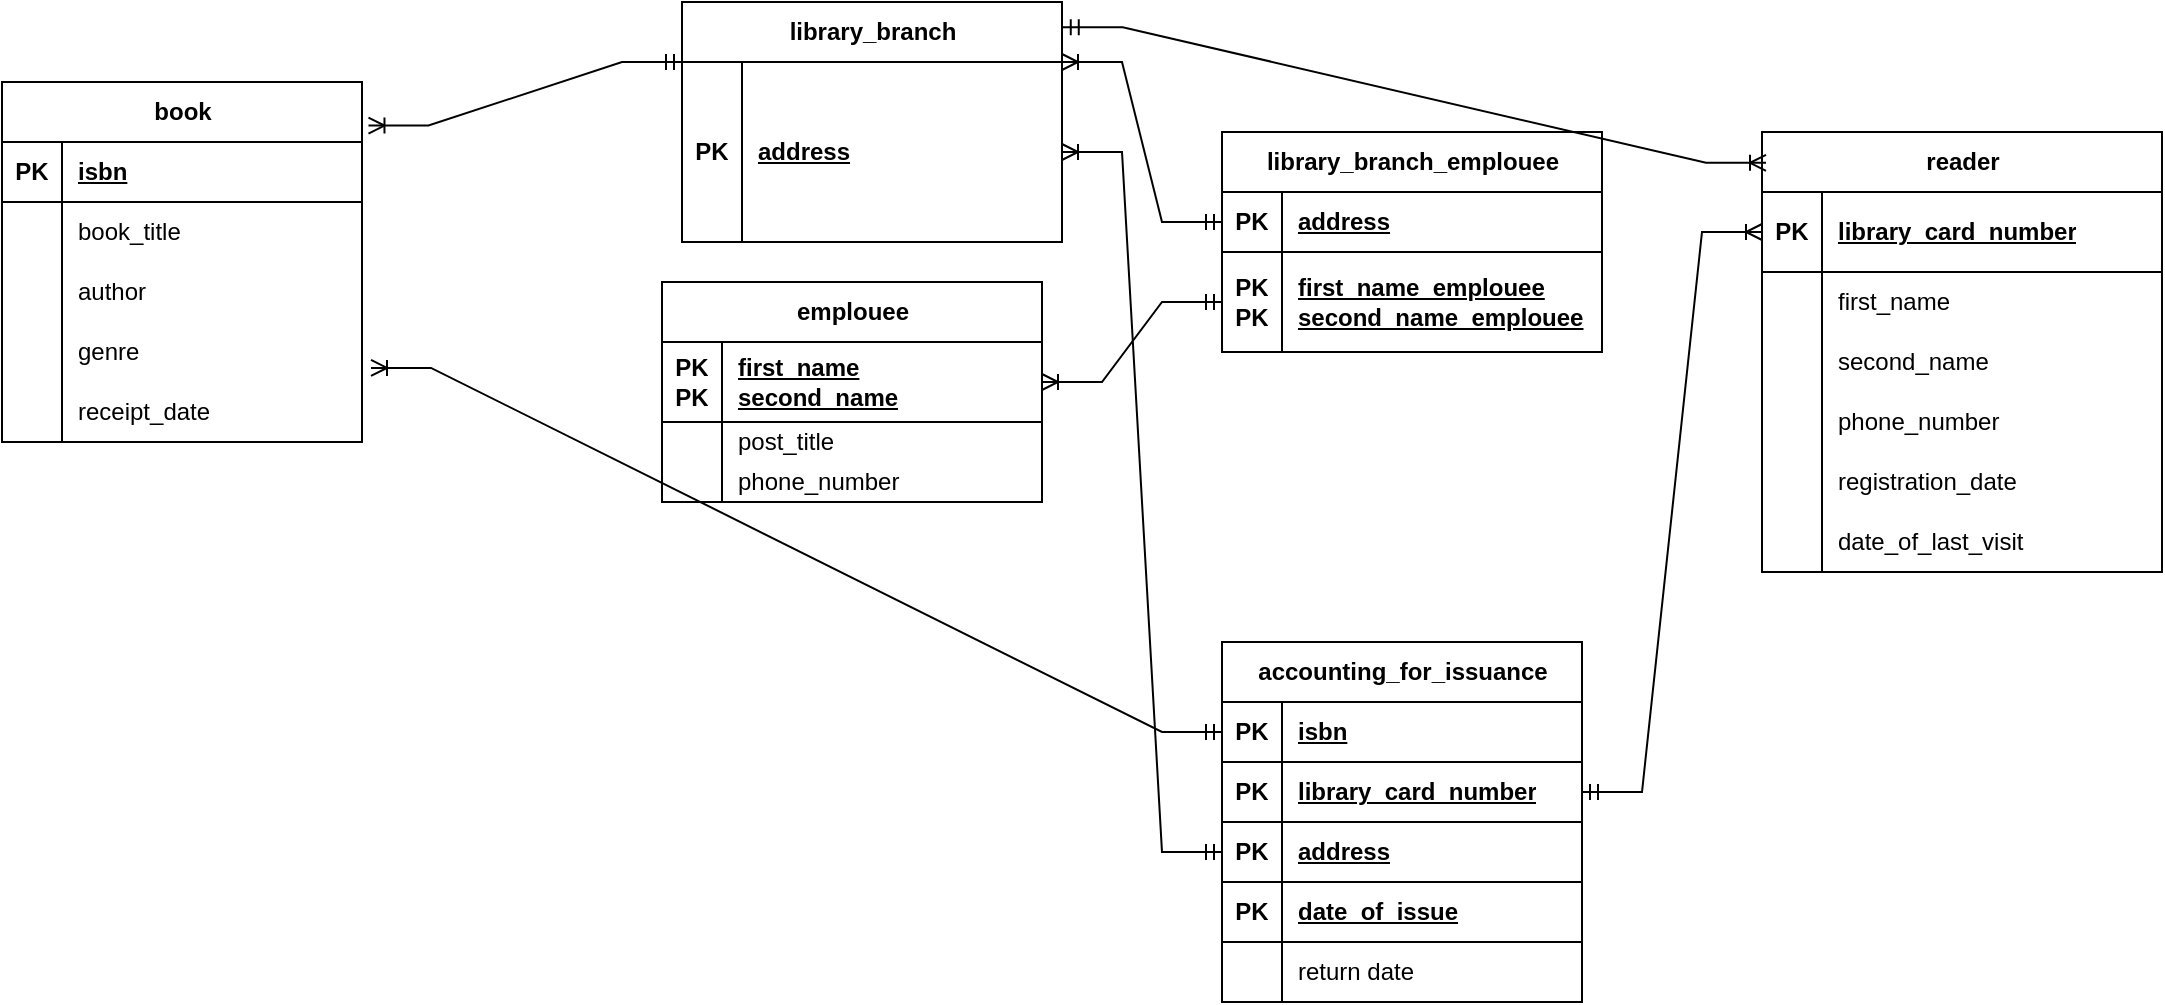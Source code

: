 <mxfile version="23.1.5" type="github">
  <diagram name="Страница — 1" id="CIqzFSegm4EQMe1KFuxQ">
    <mxGraphModel dx="1760" dy="1531" grid="1" gridSize="10" guides="1" tooltips="1" connect="1" arrows="1" fold="1" page="1" pageScale="1" pageWidth="827" pageHeight="1169" math="0" shadow="0">
      <root>
        <mxCell id="0" />
        <mxCell id="1" parent="0" />
        <mxCell id="LzvgCg_3a3wJAiZHb8O4-2" value="emplouee" style="shape=table;startSize=30;container=1;collapsible=1;childLayout=tableLayout;fixedRows=1;rowLines=0;fontStyle=1;align=center;resizeLast=1;html=1;" vertex="1" parent="1">
          <mxGeometry x="-10" y="30" width="190" height="110" as="geometry" />
        </mxCell>
        <mxCell id="LzvgCg_3a3wJAiZHb8O4-3" value="" style="shape=tableRow;horizontal=0;startSize=0;swimlaneHead=0;swimlaneBody=0;fillColor=none;collapsible=0;dropTarget=0;points=[[0,0.5],[1,0.5]];portConstraint=eastwest;top=0;left=0;right=0;bottom=1;" vertex="1" parent="LzvgCg_3a3wJAiZHb8O4-2">
          <mxGeometry y="30" width="190" height="40" as="geometry" />
        </mxCell>
        <mxCell id="LzvgCg_3a3wJAiZHb8O4-4" value="PK&lt;br&gt;PK" style="shape=partialRectangle;connectable=0;fillColor=none;top=0;left=0;bottom=0;right=0;fontStyle=1;overflow=hidden;whiteSpace=wrap;html=1;" vertex="1" parent="LzvgCg_3a3wJAiZHb8O4-3">
          <mxGeometry width="30" height="40" as="geometry">
            <mxRectangle width="30" height="40" as="alternateBounds" />
          </mxGeometry>
        </mxCell>
        <mxCell id="LzvgCg_3a3wJAiZHb8O4-5" value="first_name&lt;br&gt;second_name" style="shape=partialRectangle;connectable=0;fillColor=none;top=0;left=0;bottom=0;right=0;align=left;spacingLeft=6;fontStyle=5;overflow=hidden;whiteSpace=wrap;html=1;" vertex="1" parent="LzvgCg_3a3wJAiZHb8O4-3">
          <mxGeometry x="30" width="160" height="40" as="geometry">
            <mxRectangle width="160" height="40" as="alternateBounds" />
          </mxGeometry>
        </mxCell>
        <mxCell id="LzvgCg_3a3wJAiZHb8O4-6" value="" style="shape=tableRow;horizontal=0;startSize=0;swimlaneHead=0;swimlaneBody=0;fillColor=none;collapsible=0;dropTarget=0;points=[[0,0.5],[1,0.5]];portConstraint=eastwest;top=0;left=0;right=0;bottom=0;" vertex="1" parent="LzvgCg_3a3wJAiZHb8O4-2">
          <mxGeometry y="70" width="190" height="20" as="geometry" />
        </mxCell>
        <mxCell id="LzvgCg_3a3wJAiZHb8O4-7" value="" style="shape=partialRectangle;connectable=0;fillColor=none;top=0;left=0;bottom=0;right=0;editable=1;overflow=hidden;whiteSpace=wrap;html=1;" vertex="1" parent="LzvgCg_3a3wJAiZHb8O4-6">
          <mxGeometry width="30" height="20" as="geometry">
            <mxRectangle width="30" height="20" as="alternateBounds" />
          </mxGeometry>
        </mxCell>
        <mxCell id="LzvgCg_3a3wJAiZHb8O4-8" value="post_title" style="shape=partialRectangle;connectable=0;fillColor=none;top=0;left=0;bottom=0;right=0;align=left;spacingLeft=6;overflow=hidden;whiteSpace=wrap;html=1;" vertex="1" parent="LzvgCg_3a3wJAiZHb8O4-6">
          <mxGeometry x="30" width="160" height="20" as="geometry">
            <mxRectangle width="160" height="20" as="alternateBounds" />
          </mxGeometry>
        </mxCell>
        <mxCell id="LzvgCg_3a3wJAiZHb8O4-9" value="" style="shape=tableRow;horizontal=0;startSize=0;swimlaneHead=0;swimlaneBody=0;fillColor=none;collapsible=0;dropTarget=0;points=[[0,0.5],[1,0.5]];portConstraint=eastwest;top=0;left=0;right=0;bottom=0;" vertex="1" parent="LzvgCg_3a3wJAiZHb8O4-2">
          <mxGeometry y="90" width="190" height="20" as="geometry" />
        </mxCell>
        <mxCell id="LzvgCg_3a3wJAiZHb8O4-10" value="" style="shape=partialRectangle;connectable=0;fillColor=none;top=0;left=0;bottom=0;right=0;editable=1;overflow=hidden;whiteSpace=wrap;html=1;" vertex="1" parent="LzvgCg_3a3wJAiZHb8O4-9">
          <mxGeometry width="30" height="20" as="geometry">
            <mxRectangle width="30" height="20" as="alternateBounds" />
          </mxGeometry>
        </mxCell>
        <mxCell id="LzvgCg_3a3wJAiZHb8O4-11" value="phone_number" style="shape=partialRectangle;connectable=0;fillColor=none;top=0;left=0;bottom=0;right=0;align=left;spacingLeft=6;overflow=hidden;whiteSpace=wrap;html=1;" vertex="1" parent="LzvgCg_3a3wJAiZHb8O4-9">
          <mxGeometry x="30" width="160" height="20" as="geometry">
            <mxRectangle width="160" height="20" as="alternateBounds" />
          </mxGeometry>
        </mxCell>
        <mxCell id="LzvgCg_3a3wJAiZHb8O4-15" value="library_branch" style="shape=table;startSize=30;container=1;collapsible=1;childLayout=tableLayout;fixedRows=1;rowLines=0;fontStyle=1;align=center;resizeLast=1;html=1;" vertex="1" parent="1">
          <mxGeometry y="-110" width="190" height="120" as="geometry" />
        </mxCell>
        <mxCell id="LzvgCg_3a3wJAiZHb8O4-16" value="" style="shape=tableRow;horizontal=0;startSize=0;swimlaneHead=0;swimlaneBody=0;fillColor=none;collapsible=0;dropTarget=0;points=[[0,0.5],[1,0.5]];portConstraint=eastwest;top=0;left=0;right=0;bottom=1;" vertex="1" parent="LzvgCg_3a3wJAiZHb8O4-15">
          <mxGeometry y="30" width="190" height="90" as="geometry" />
        </mxCell>
        <mxCell id="LzvgCg_3a3wJAiZHb8O4-17" value="PK" style="shape=partialRectangle;connectable=0;fillColor=none;top=0;left=0;bottom=0;right=0;fontStyle=1;overflow=hidden;whiteSpace=wrap;html=1;" vertex="1" parent="LzvgCg_3a3wJAiZHb8O4-16">
          <mxGeometry width="30" height="90" as="geometry">
            <mxRectangle width="30" height="90" as="alternateBounds" />
          </mxGeometry>
        </mxCell>
        <mxCell id="LzvgCg_3a3wJAiZHb8O4-18" value="address" style="shape=partialRectangle;connectable=0;fillColor=none;top=0;left=0;bottom=0;right=0;align=left;spacingLeft=6;fontStyle=5;overflow=hidden;whiteSpace=wrap;html=1;" vertex="1" parent="LzvgCg_3a3wJAiZHb8O4-16">
          <mxGeometry x="30" width="160" height="90" as="geometry">
            <mxRectangle width="160" height="90" as="alternateBounds" />
          </mxGeometry>
        </mxCell>
        <mxCell id="LzvgCg_3a3wJAiZHb8O4-44" value="library_branch_emplouee" style="shape=table;startSize=30;container=1;collapsible=1;childLayout=tableLayout;fixedRows=1;rowLines=0;fontStyle=1;align=center;resizeLast=1;html=1;" vertex="1" parent="1">
          <mxGeometry x="270" y="-45" width="190" height="110" as="geometry" />
        </mxCell>
        <mxCell id="LzvgCg_3a3wJAiZHb8O4-45" value="" style="shape=tableRow;horizontal=0;startSize=0;swimlaneHead=0;swimlaneBody=0;fillColor=none;collapsible=0;dropTarget=0;points=[[0,0.5],[1,0.5]];portConstraint=eastwest;top=0;left=0;right=0;bottom=1;" vertex="1" parent="LzvgCg_3a3wJAiZHb8O4-44">
          <mxGeometry y="30" width="190" height="30" as="geometry" />
        </mxCell>
        <mxCell id="LzvgCg_3a3wJAiZHb8O4-46" value="PK" style="shape=partialRectangle;connectable=0;fillColor=none;top=0;left=0;bottom=0;right=0;fontStyle=1;overflow=hidden;whiteSpace=wrap;html=1;" vertex="1" parent="LzvgCg_3a3wJAiZHb8O4-45">
          <mxGeometry width="30" height="30" as="geometry">
            <mxRectangle width="30" height="30" as="alternateBounds" />
          </mxGeometry>
        </mxCell>
        <mxCell id="LzvgCg_3a3wJAiZHb8O4-47" value="address" style="shape=partialRectangle;connectable=0;fillColor=none;top=0;left=0;bottom=0;right=0;align=left;spacingLeft=6;fontStyle=5;overflow=hidden;whiteSpace=wrap;html=1;" vertex="1" parent="LzvgCg_3a3wJAiZHb8O4-45">
          <mxGeometry x="30" width="160" height="30" as="geometry">
            <mxRectangle width="160" height="30" as="alternateBounds" />
          </mxGeometry>
        </mxCell>
        <mxCell id="LzvgCg_3a3wJAiZHb8O4-48" value="" style="shape=tableRow;horizontal=0;startSize=0;swimlaneHead=0;swimlaneBody=0;fillColor=none;collapsible=0;dropTarget=0;points=[[0,0.5],[1,0.5]];portConstraint=eastwest;top=0;left=0;right=0;bottom=1;" vertex="1" parent="LzvgCg_3a3wJAiZHb8O4-44">
          <mxGeometry y="60" width="190" height="50" as="geometry" />
        </mxCell>
        <mxCell id="LzvgCg_3a3wJAiZHb8O4-49" value="PK&lt;br&gt;PK" style="shape=partialRectangle;connectable=0;fillColor=none;top=0;left=0;bottom=0;right=0;fontStyle=1;overflow=hidden;whiteSpace=wrap;html=1;" vertex="1" parent="LzvgCg_3a3wJAiZHb8O4-48">
          <mxGeometry width="30" height="50" as="geometry">
            <mxRectangle width="30" height="50" as="alternateBounds" />
          </mxGeometry>
        </mxCell>
        <mxCell id="LzvgCg_3a3wJAiZHb8O4-50" value="first_name_emplouee&lt;br style=&quot;border-color: var(--border-color);&quot;&gt;second_name_emplouee" style="shape=partialRectangle;connectable=0;fillColor=none;top=0;left=0;bottom=0;right=0;align=left;spacingLeft=6;fontStyle=5;overflow=hidden;whiteSpace=wrap;html=1;" vertex="1" parent="LzvgCg_3a3wJAiZHb8O4-48">
          <mxGeometry x="30" width="160" height="50" as="geometry">
            <mxRectangle width="160" height="50" as="alternateBounds" />
          </mxGeometry>
        </mxCell>
        <mxCell id="LzvgCg_3a3wJAiZHb8O4-51" value="book" style="shape=table;startSize=30;container=1;collapsible=1;childLayout=tableLayout;fixedRows=1;rowLines=0;fontStyle=1;align=center;resizeLast=1;html=1;" vertex="1" parent="1">
          <mxGeometry x="-340" y="-70" width="180" height="180" as="geometry" />
        </mxCell>
        <mxCell id="LzvgCg_3a3wJAiZHb8O4-52" value="" style="shape=tableRow;horizontal=0;startSize=0;swimlaneHead=0;swimlaneBody=0;fillColor=none;collapsible=0;dropTarget=0;points=[[0,0.5],[1,0.5]];portConstraint=eastwest;top=0;left=0;right=0;bottom=1;" vertex="1" parent="LzvgCg_3a3wJAiZHb8O4-51">
          <mxGeometry y="30" width="180" height="30" as="geometry" />
        </mxCell>
        <mxCell id="LzvgCg_3a3wJAiZHb8O4-53" value="PK" style="shape=partialRectangle;connectable=0;fillColor=none;top=0;left=0;bottom=0;right=0;fontStyle=1;overflow=hidden;whiteSpace=wrap;html=1;" vertex="1" parent="LzvgCg_3a3wJAiZHb8O4-52">
          <mxGeometry width="30" height="30" as="geometry">
            <mxRectangle width="30" height="30" as="alternateBounds" />
          </mxGeometry>
        </mxCell>
        <mxCell id="LzvgCg_3a3wJAiZHb8O4-54" value="isbn" style="shape=partialRectangle;connectable=0;fillColor=none;top=0;left=0;bottom=0;right=0;align=left;spacingLeft=6;fontStyle=5;overflow=hidden;whiteSpace=wrap;html=1;" vertex="1" parent="LzvgCg_3a3wJAiZHb8O4-52">
          <mxGeometry x="30" width="150" height="30" as="geometry">
            <mxRectangle width="150" height="30" as="alternateBounds" />
          </mxGeometry>
        </mxCell>
        <mxCell id="LzvgCg_3a3wJAiZHb8O4-55" value="" style="shape=tableRow;horizontal=0;startSize=0;swimlaneHead=0;swimlaneBody=0;fillColor=none;collapsible=0;dropTarget=0;points=[[0,0.5],[1,0.5]];portConstraint=eastwest;top=0;left=0;right=0;bottom=0;" vertex="1" parent="LzvgCg_3a3wJAiZHb8O4-51">
          <mxGeometry y="60" width="180" height="30" as="geometry" />
        </mxCell>
        <mxCell id="LzvgCg_3a3wJAiZHb8O4-56" value="" style="shape=partialRectangle;connectable=0;fillColor=none;top=0;left=0;bottom=0;right=0;editable=1;overflow=hidden;whiteSpace=wrap;html=1;" vertex="1" parent="LzvgCg_3a3wJAiZHb8O4-55">
          <mxGeometry width="30" height="30" as="geometry">
            <mxRectangle width="30" height="30" as="alternateBounds" />
          </mxGeometry>
        </mxCell>
        <mxCell id="LzvgCg_3a3wJAiZHb8O4-57" value="book_title" style="shape=partialRectangle;connectable=0;fillColor=none;top=0;left=0;bottom=0;right=0;align=left;spacingLeft=6;overflow=hidden;whiteSpace=wrap;html=1;" vertex="1" parent="LzvgCg_3a3wJAiZHb8O4-55">
          <mxGeometry x="30" width="150" height="30" as="geometry">
            <mxRectangle width="150" height="30" as="alternateBounds" />
          </mxGeometry>
        </mxCell>
        <mxCell id="LzvgCg_3a3wJAiZHb8O4-58" value="" style="shape=tableRow;horizontal=0;startSize=0;swimlaneHead=0;swimlaneBody=0;fillColor=none;collapsible=0;dropTarget=0;points=[[0,0.5],[1,0.5]];portConstraint=eastwest;top=0;left=0;right=0;bottom=0;" vertex="1" parent="LzvgCg_3a3wJAiZHb8O4-51">
          <mxGeometry y="90" width="180" height="30" as="geometry" />
        </mxCell>
        <mxCell id="LzvgCg_3a3wJAiZHb8O4-59" value="" style="shape=partialRectangle;connectable=0;fillColor=none;top=0;left=0;bottom=0;right=0;editable=1;overflow=hidden;whiteSpace=wrap;html=1;" vertex="1" parent="LzvgCg_3a3wJAiZHb8O4-58">
          <mxGeometry width="30" height="30" as="geometry">
            <mxRectangle width="30" height="30" as="alternateBounds" />
          </mxGeometry>
        </mxCell>
        <mxCell id="LzvgCg_3a3wJAiZHb8O4-60" value="author" style="shape=partialRectangle;connectable=0;fillColor=none;top=0;left=0;bottom=0;right=0;align=left;spacingLeft=6;overflow=hidden;whiteSpace=wrap;html=1;" vertex="1" parent="LzvgCg_3a3wJAiZHb8O4-58">
          <mxGeometry x="30" width="150" height="30" as="geometry">
            <mxRectangle width="150" height="30" as="alternateBounds" />
          </mxGeometry>
        </mxCell>
        <mxCell id="LzvgCg_3a3wJAiZHb8O4-61" value="" style="shape=tableRow;horizontal=0;startSize=0;swimlaneHead=0;swimlaneBody=0;fillColor=none;collapsible=0;dropTarget=0;points=[[0,0.5],[1,0.5]];portConstraint=eastwest;top=0;left=0;right=0;bottom=0;" vertex="1" parent="LzvgCg_3a3wJAiZHb8O4-51">
          <mxGeometry y="120" width="180" height="30" as="geometry" />
        </mxCell>
        <mxCell id="LzvgCg_3a3wJAiZHb8O4-62" value="" style="shape=partialRectangle;connectable=0;fillColor=none;top=0;left=0;bottom=0;right=0;editable=1;overflow=hidden;whiteSpace=wrap;html=1;" vertex="1" parent="LzvgCg_3a3wJAiZHb8O4-61">
          <mxGeometry width="30" height="30" as="geometry">
            <mxRectangle width="30" height="30" as="alternateBounds" />
          </mxGeometry>
        </mxCell>
        <mxCell id="LzvgCg_3a3wJAiZHb8O4-63" value="genre" style="shape=partialRectangle;connectable=0;fillColor=none;top=0;left=0;bottom=0;right=0;align=left;spacingLeft=6;overflow=hidden;whiteSpace=wrap;html=1;" vertex="1" parent="LzvgCg_3a3wJAiZHb8O4-61">
          <mxGeometry x="30" width="150" height="30" as="geometry">
            <mxRectangle width="150" height="30" as="alternateBounds" />
          </mxGeometry>
        </mxCell>
        <mxCell id="LzvgCg_3a3wJAiZHb8O4-64" value="" style="shape=tableRow;horizontal=0;startSize=0;swimlaneHead=0;swimlaneBody=0;fillColor=none;collapsible=0;dropTarget=0;points=[[0,0.5],[1,0.5]];portConstraint=eastwest;top=0;left=0;right=0;bottom=0;" vertex="1" parent="LzvgCg_3a3wJAiZHb8O4-51">
          <mxGeometry y="150" width="180" height="30" as="geometry" />
        </mxCell>
        <mxCell id="LzvgCg_3a3wJAiZHb8O4-65" value="" style="shape=partialRectangle;connectable=0;fillColor=none;top=0;left=0;bottom=0;right=0;editable=1;overflow=hidden;whiteSpace=wrap;html=1;" vertex="1" parent="LzvgCg_3a3wJAiZHb8O4-64">
          <mxGeometry width="30" height="30" as="geometry">
            <mxRectangle width="30" height="30" as="alternateBounds" />
          </mxGeometry>
        </mxCell>
        <mxCell id="LzvgCg_3a3wJAiZHb8O4-66" value="receipt_date" style="shape=partialRectangle;connectable=0;fillColor=none;top=0;left=0;bottom=0;right=0;align=left;spacingLeft=6;overflow=hidden;whiteSpace=wrap;html=1;" vertex="1" parent="LzvgCg_3a3wJAiZHb8O4-64">
          <mxGeometry x="30" width="150" height="30" as="geometry">
            <mxRectangle width="150" height="30" as="alternateBounds" />
          </mxGeometry>
        </mxCell>
        <mxCell id="LzvgCg_3a3wJAiZHb8O4-67" value="reader" style="shape=table;startSize=30;container=1;collapsible=1;childLayout=tableLayout;fixedRows=1;rowLines=0;fontStyle=1;align=center;resizeLast=1;html=1;" vertex="1" parent="1">
          <mxGeometry x="540" y="-45" width="200" height="220" as="geometry" />
        </mxCell>
        <mxCell id="LzvgCg_3a3wJAiZHb8O4-68" value="" style="shape=tableRow;horizontal=0;startSize=0;swimlaneHead=0;swimlaneBody=0;fillColor=none;collapsible=0;dropTarget=0;points=[[0,0.5],[1,0.5]];portConstraint=eastwest;top=0;left=0;right=0;bottom=1;" vertex="1" parent="LzvgCg_3a3wJAiZHb8O4-67">
          <mxGeometry y="30" width="200" height="40" as="geometry" />
        </mxCell>
        <mxCell id="LzvgCg_3a3wJAiZHb8O4-69" value="PK" style="shape=partialRectangle;connectable=0;fillColor=none;top=0;left=0;bottom=0;right=0;fontStyle=1;overflow=hidden;whiteSpace=wrap;html=1;" vertex="1" parent="LzvgCg_3a3wJAiZHb8O4-68">
          <mxGeometry width="30" height="40" as="geometry">
            <mxRectangle width="30" height="40" as="alternateBounds" />
          </mxGeometry>
        </mxCell>
        <mxCell id="LzvgCg_3a3wJAiZHb8O4-70" value="&lt;div&gt;&lt;span style=&quot;background-color: initial;&quot;&gt;library_card_number&lt;/span&gt;&lt;br&gt;&lt;/div&gt;" style="shape=partialRectangle;connectable=0;fillColor=none;top=0;left=0;bottom=0;right=0;align=left;spacingLeft=6;fontStyle=5;overflow=hidden;whiteSpace=wrap;html=1;" vertex="1" parent="LzvgCg_3a3wJAiZHb8O4-68">
          <mxGeometry x="30" width="170" height="40" as="geometry">
            <mxRectangle width="170" height="40" as="alternateBounds" />
          </mxGeometry>
        </mxCell>
        <mxCell id="LzvgCg_3a3wJAiZHb8O4-71" value="" style="shape=tableRow;horizontal=0;startSize=0;swimlaneHead=0;swimlaneBody=0;fillColor=none;collapsible=0;dropTarget=0;points=[[0,0.5],[1,0.5]];portConstraint=eastwest;top=0;left=0;right=0;bottom=0;" vertex="1" parent="LzvgCg_3a3wJAiZHb8O4-67">
          <mxGeometry y="70" width="200" height="30" as="geometry" />
        </mxCell>
        <mxCell id="LzvgCg_3a3wJAiZHb8O4-72" value="" style="shape=partialRectangle;connectable=0;fillColor=none;top=0;left=0;bottom=0;right=0;editable=1;overflow=hidden;whiteSpace=wrap;html=1;" vertex="1" parent="LzvgCg_3a3wJAiZHb8O4-71">
          <mxGeometry width="30" height="30" as="geometry">
            <mxRectangle width="30" height="30" as="alternateBounds" />
          </mxGeometry>
        </mxCell>
        <mxCell id="LzvgCg_3a3wJAiZHb8O4-73" value="first_name" style="shape=partialRectangle;connectable=0;fillColor=none;top=0;left=0;bottom=0;right=0;align=left;spacingLeft=6;overflow=hidden;whiteSpace=wrap;html=1;" vertex="1" parent="LzvgCg_3a3wJAiZHb8O4-71">
          <mxGeometry x="30" width="170" height="30" as="geometry">
            <mxRectangle width="170" height="30" as="alternateBounds" />
          </mxGeometry>
        </mxCell>
        <mxCell id="LzvgCg_3a3wJAiZHb8O4-74" value="" style="shape=tableRow;horizontal=0;startSize=0;swimlaneHead=0;swimlaneBody=0;fillColor=none;collapsible=0;dropTarget=0;points=[[0,0.5],[1,0.5]];portConstraint=eastwest;top=0;left=0;right=0;bottom=0;" vertex="1" parent="LzvgCg_3a3wJAiZHb8O4-67">
          <mxGeometry y="100" width="200" height="30" as="geometry" />
        </mxCell>
        <mxCell id="LzvgCg_3a3wJAiZHb8O4-75" value="" style="shape=partialRectangle;connectable=0;fillColor=none;top=0;left=0;bottom=0;right=0;editable=1;overflow=hidden;whiteSpace=wrap;html=1;" vertex="1" parent="LzvgCg_3a3wJAiZHb8O4-74">
          <mxGeometry width="30" height="30" as="geometry">
            <mxRectangle width="30" height="30" as="alternateBounds" />
          </mxGeometry>
        </mxCell>
        <mxCell id="LzvgCg_3a3wJAiZHb8O4-76" value="second_name" style="shape=partialRectangle;connectable=0;fillColor=none;top=0;left=0;bottom=0;right=0;align=left;spacingLeft=6;overflow=hidden;whiteSpace=wrap;html=1;" vertex="1" parent="LzvgCg_3a3wJAiZHb8O4-74">
          <mxGeometry x="30" width="170" height="30" as="geometry">
            <mxRectangle width="170" height="30" as="alternateBounds" />
          </mxGeometry>
        </mxCell>
        <mxCell id="LzvgCg_3a3wJAiZHb8O4-80" value="" style="shape=tableRow;horizontal=0;startSize=0;swimlaneHead=0;swimlaneBody=0;fillColor=none;collapsible=0;dropTarget=0;points=[[0,0.5],[1,0.5]];portConstraint=eastwest;top=0;left=0;right=0;bottom=0;" vertex="1" parent="LzvgCg_3a3wJAiZHb8O4-67">
          <mxGeometry y="130" width="200" height="30" as="geometry" />
        </mxCell>
        <mxCell id="LzvgCg_3a3wJAiZHb8O4-81" value="" style="shape=partialRectangle;connectable=0;fillColor=none;top=0;left=0;bottom=0;right=0;editable=1;overflow=hidden;whiteSpace=wrap;html=1;" vertex="1" parent="LzvgCg_3a3wJAiZHb8O4-80">
          <mxGeometry width="30" height="30" as="geometry">
            <mxRectangle width="30" height="30" as="alternateBounds" />
          </mxGeometry>
        </mxCell>
        <mxCell id="LzvgCg_3a3wJAiZHb8O4-82" value="phone_number" style="shape=partialRectangle;connectable=0;fillColor=none;top=0;left=0;bottom=0;right=0;align=left;spacingLeft=6;overflow=hidden;whiteSpace=wrap;html=1;" vertex="1" parent="LzvgCg_3a3wJAiZHb8O4-80">
          <mxGeometry x="30" width="170" height="30" as="geometry">
            <mxRectangle width="170" height="30" as="alternateBounds" />
          </mxGeometry>
        </mxCell>
        <mxCell id="LzvgCg_3a3wJAiZHb8O4-77" value="" style="shape=tableRow;horizontal=0;startSize=0;swimlaneHead=0;swimlaneBody=0;fillColor=none;collapsible=0;dropTarget=0;points=[[0,0.5],[1,0.5]];portConstraint=eastwest;top=0;left=0;right=0;bottom=0;" vertex="1" parent="LzvgCg_3a3wJAiZHb8O4-67">
          <mxGeometry y="160" width="200" height="30" as="geometry" />
        </mxCell>
        <mxCell id="LzvgCg_3a3wJAiZHb8O4-78" value="" style="shape=partialRectangle;connectable=0;fillColor=none;top=0;left=0;bottom=0;right=0;editable=1;overflow=hidden;whiteSpace=wrap;html=1;" vertex="1" parent="LzvgCg_3a3wJAiZHb8O4-77">
          <mxGeometry width="30" height="30" as="geometry">
            <mxRectangle width="30" height="30" as="alternateBounds" />
          </mxGeometry>
        </mxCell>
        <mxCell id="LzvgCg_3a3wJAiZHb8O4-79" value="registration_date" style="shape=partialRectangle;connectable=0;fillColor=none;top=0;left=0;bottom=0;right=0;align=left;spacingLeft=6;overflow=hidden;whiteSpace=wrap;html=1;" vertex="1" parent="LzvgCg_3a3wJAiZHb8O4-77">
          <mxGeometry x="30" width="170" height="30" as="geometry">
            <mxRectangle width="170" height="30" as="alternateBounds" />
          </mxGeometry>
        </mxCell>
        <mxCell id="LzvgCg_3a3wJAiZHb8O4-83" value="" style="shape=tableRow;horizontal=0;startSize=0;swimlaneHead=0;swimlaneBody=0;fillColor=none;collapsible=0;dropTarget=0;points=[[0,0.5],[1,0.5]];portConstraint=eastwest;top=0;left=0;right=0;bottom=0;" vertex="1" parent="LzvgCg_3a3wJAiZHb8O4-67">
          <mxGeometry y="190" width="200" height="30" as="geometry" />
        </mxCell>
        <mxCell id="LzvgCg_3a3wJAiZHb8O4-84" value="" style="shape=partialRectangle;connectable=0;fillColor=none;top=0;left=0;bottom=0;right=0;editable=1;overflow=hidden;whiteSpace=wrap;html=1;" vertex="1" parent="LzvgCg_3a3wJAiZHb8O4-83">
          <mxGeometry width="30" height="30" as="geometry">
            <mxRectangle width="30" height="30" as="alternateBounds" />
          </mxGeometry>
        </mxCell>
        <mxCell id="LzvgCg_3a3wJAiZHb8O4-85" value="date_of_last_visit" style="shape=partialRectangle;connectable=0;fillColor=none;top=0;left=0;bottom=0;right=0;align=left;spacingLeft=6;overflow=hidden;whiteSpace=wrap;html=1;" vertex="1" parent="LzvgCg_3a3wJAiZHb8O4-83">
          <mxGeometry x="30" width="170" height="30" as="geometry">
            <mxRectangle width="170" height="30" as="alternateBounds" />
          </mxGeometry>
        </mxCell>
        <mxCell id="LzvgCg_3a3wJAiZHb8O4-89" value="accounting_for_issuance" style="shape=table;startSize=30;container=1;collapsible=1;childLayout=tableLayout;fixedRows=1;rowLines=0;fontStyle=1;align=center;resizeLast=1;html=1;" vertex="1" parent="1">
          <mxGeometry x="270" y="210" width="180" height="180" as="geometry" />
        </mxCell>
        <mxCell id="LzvgCg_3a3wJAiZHb8O4-90" value="" style="shape=tableRow;horizontal=0;startSize=0;swimlaneHead=0;swimlaneBody=0;fillColor=none;collapsible=0;dropTarget=0;points=[[0,0.5],[1,0.5]];portConstraint=eastwest;top=0;left=0;right=0;bottom=1;" vertex="1" parent="LzvgCg_3a3wJAiZHb8O4-89">
          <mxGeometry y="30" width="180" height="30" as="geometry" />
        </mxCell>
        <mxCell id="LzvgCg_3a3wJAiZHb8O4-91" value="PK" style="shape=partialRectangle;connectable=0;fillColor=none;top=0;left=0;bottom=0;right=0;fontStyle=1;overflow=hidden;whiteSpace=wrap;html=1;" vertex="1" parent="LzvgCg_3a3wJAiZHb8O4-90">
          <mxGeometry width="30" height="30" as="geometry">
            <mxRectangle width="30" height="30" as="alternateBounds" />
          </mxGeometry>
        </mxCell>
        <mxCell id="LzvgCg_3a3wJAiZHb8O4-92" value="isbn" style="shape=partialRectangle;connectable=0;fillColor=none;top=0;left=0;bottom=0;right=0;align=left;spacingLeft=6;fontStyle=5;overflow=hidden;whiteSpace=wrap;html=1;" vertex="1" parent="LzvgCg_3a3wJAiZHb8O4-90">
          <mxGeometry x="30" width="150" height="30" as="geometry">
            <mxRectangle width="150" height="30" as="alternateBounds" />
          </mxGeometry>
        </mxCell>
        <mxCell id="LzvgCg_3a3wJAiZHb8O4-105" value="" style="shape=tableRow;horizontal=0;startSize=0;swimlaneHead=0;swimlaneBody=0;fillColor=none;collapsible=0;dropTarget=0;points=[[0,0.5],[1,0.5]];portConstraint=eastwest;top=0;left=0;right=0;bottom=1;" vertex="1" parent="LzvgCg_3a3wJAiZHb8O4-89">
          <mxGeometry y="60" width="180" height="30" as="geometry" />
        </mxCell>
        <mxCell id="LzvgCg_3a3wJAiZHb8O4-106" value="PK" style="shape=partialRectangle;connectable=0;fillColor=none;top=0;left=0;bottom=0;right=0;fontStyle=1;overflow=hidden;whiteSpace=wrap;html=1;" vertex="1" parent="LzvgCg_3a3wJAiZHb8O4-105">
          <mxGeometry width="30" height="30" as="geometry">
            <mxRectangle width="30" height="30" as="alternateBounds" />
          </mxGeometry>
        </mxCell>
        <mxCell id="LzvgCg_3a3wJAiZHb8O4-107" value="library_card_number" style="shape=partialRectangle;connectable=0;fillColor=none;top=0;left=0;bottom=0;right=0;align=left;spacingLeft=6;fontStyle=5;overflow=hidden;whiteSpace=wrap;html=1;" vertex="1" parent="LzvgCg_3a3wJAiZHb8O4-105">
          <mxGeometry x="30" width="150" height="30" as="geometry">
            <mxRectangle width="150" height="30" as="alternateBounds" />
          </mxGeometry>
        </mxCell>
        <mxCell id="LzvgCg_3a3wJAiZHb8O4-102" value="" style="shape=tableRow;horizontal=0;startSize=0;swimlaneHead=0;swimlaneBody=0;fillColor=none;collapsible=0;dropTarget=0;points=[[0,0.5],[1,0.5]];portConstraint=eastwest;top=0;left=0;right=0;bottom=1;" vertex="1" parent="LzvgCg_3a3wJAiZHb8O4-89">
          <mxGeometry y="90" width="180" height="30" as="geometry" />
        </mxCell>
        <mxCell id="LzvgCg_3a3wJAiZHb8O4-103" value="PK" style="shape=partialRectangle;connectable=0;fillColor=none;top=0;left=0;bottom=0;right=0;fontStyle=1;overflow=hidden;whiteSpace=wrap;html=1;" vertex="1" parent="LzvgCg_3a3wJAiZHb8O4-102">
          <mxGeometry width="30" height="30" as="geometry">
            <mxRectangle width="30" height="30" as="alternateBounds" />
          </mxGeometry>
        </mxCell>
        <mxCell id="LzvgCg_3a3wJAiZHb8O4-104" value="address" style="shape=partialRectangle;connectable=0;fillColor=none;top=0;left=0;bottom=0;right=0;align=left;spacingLeft=6;fontStyle=5;overflow=hidden;whiteSpace=wrap;html=1;" vertex="1" parent="LzvgCg_3a3wJAiZHb8O4-102">
          <mxGeometry x="30" width="150" height="30" as="geometry">
            <mxRectangle width="150" height="30" as="alternateBounds" />
          </mxGeometry>
        </mxCell>
        <mxCell id="LzvgCg_3a3wJAiZHb8O4-138" value="" style="shape=tableRow;horizontal=0;startSize=0;swimlaneHead=0;swimlaneBody=0;fillColor=none;collapsible=0;dropTarget=0;points=[[0,0.5],[1,0.5]];portConstraint=eastwest;top=0;left=0;right=0;bottom=1;" vertex="1" parent="LzvgCg_3a3wJAiZHb8O4-89">
          <mxGeometry y="120" width="180" height="30" as="geometry" />
        </mxCell>
        <mxCell id="LzvgCg_3a3wJAiZHb8O4-139" value="PK" style="shape=partialRectangle;connectable=0;fillColor=none;top=0;left=0;bottom=0;right=0;fontStyle=1;overflow=hidden;whiteSpace=wrap;html=1;" vertex="1" parent="LzvgCg_3a3wJAiZHb8O4-138">
          <mxGeometry width="30" height="30" as="geometry">
            <mxRectangle width="30" height="30" as="alternateBounds" />
          </mxGeometry>
        </mxCell>
        <mxCell id="LzvgCg_3a3wJAiZHb8O4-140" value="date_of_issue" style="shape=partialRectangle;connectable=0;fillColor=none;top=0;left=0;bottom=0;right=0;align=left;spacingLeft=6;fontStyle=5;overflow=hidden;whiteSpace=wrap;html=1;" vertex="1" parent="LzvgCg_3a3wJAiZHb8O4-138">
          <mxGeometry x="30" width="150" height="30" as="geometry">
            <mxRectangle width="150" height="30" as="alternateBounds" />
          </mxGeometry>
        </mxCell>
        <mxCell id="LzvgCg_3a3wJAiZHb8O4-93" value="" style="shape=tableRow;horizontal=0;startSize=0;swimlaneHead=0;swimlaneBody=0;fillColor=none;collapsible=0;dropTarget=0;points=[[0,0.5],[1,0.5]];portConstraint=eastwest;top=0;left=0;right=0;bottom=0;" vertex="1" parent="LzvgCg_3a3wJAiZHb8O4-89">
          <mxGeometry y="150" width="180" height="30" as="geometry" />
        </mxCell>
        <mxCell id="LzvgCg_3a3wJAiZHb8O4-94" value="" style="shape=partialRectangle;connectable=0;fillColor=none;top=0;left=0;bottom=0;right=0;editable=1;overflow=hidden;whiteSpace=wrap;html=1;" vertex="1" parent="LzvgCg_3a3wJAiZHb8O4-93">
          <mxGeometry width="30" height="30" as="geometry">
            <mxRectangle width="30" height="30" as="alternateBounds" />
          </mxGeometry>
        </mxCell>
        <mxCell id="LzvgCg_3a3wJAiZHb8O4-95" value="return date" style="shape=partialRectangle;connectable=0;fillColor=none;top=0;left=0;bottom=0;right=0;align=left;spacingLeft=6;overflow=hidden;whiteSpace=wrap;html=1;" vertex="1" parent="LzvgCg_3a3wJAiZHb8O4-93">
          <mxGeometry x="30" width="150" height="30" as="geometry">
            <mxRectangle width="150" height="30" as="alternateBounds" />
          </mxGeometry>
        </mxCell>
        <mxCell id="LzvgCg_3a3wJAiZHb8O4-142" value="" style="edgeStyle=entityRelationEdgeStyle;fontSize=12;html=1;endArrow=ERoneToMany;startArrow=ERmandOne;rounded=0;entryX=1;entryY=0.5;entryDx=0;entryDy=0;exitX=0;exitY=0.5;exitDx=0;exitDy=0;" edge="1" parent="1" source="LzvgCg_3a3wJAiZHb8O4-48" target="LzvgCg_3a3wJAiZHb8O4-3">
          <mxGeometry width="100" height="100" relative="1" as="geometry">
            <mxPoint x="390" y="340" as="sourcePoint" />
            <mxPoint x="340" y="240" as="targetPoint" />
            <Array as="points">
              <mxPoint x="334" y="310" />
              <mxPoint x="364" y="290" />
              <mxPoint x="374" y="270" />
              <mxPoint x="394" y="310" />
              <mxPoint x="354" y="280" />
            </Array>
          </mxGeometry>
        </mxCell>
        <mxCell id="LzvgCg_3a3wJAiZHb8O4-143" value="" style="edgeStyle=entityRelationEdgeStyle;fontSize=12;html=1;endArrow=ERoneToMany;startArrow=ERmandOne;rounded=0;entryX=1;entryY=0.25;entryDx=0;entryDy=0;exitX=0;exitY=0.5;exitDx=0;exitDy=0;" edge="1" parent="1" source="LzvgCg_3a3wJAiZHb8O4-45" target="LzvgCg_3a3wJAiZHb8O4-15">
          <mxGeometry width="100" height="100" relative="1" as="geometry">
            <mxPoint x="290" y="92.5" as="sourcePoint" />
            <mxPoint x="230" y="147.5" as="targetPoint" />
            <Array as="points">
              <mxPoint x="334" y="227.5" />
              <mxPoint x="364" y="207.5" />
              <mxPoint x="374" y="187.5" />
              <mxPoint x="394" y="227.5" />
              <mxPoint x="354" y="197.5" />
            </Array>
          </mxGeometry>
        </mxCell>
        <mxCell id="LzvgCg_3a3wJAiZHb8O4-145" value="" style="edgeStyle=entityRelationEdgeStyle;fontSize=12;html=1;endArrow=ERoneToMany;startArrow=ERmandOne;rounded=0;exitX=1.002;exitY=0.105;exitDx=0;exitDy=0;exitPerimeter=0;entryX=0.01;entryY=0.07;entryDx=0;entryDy=0;entryPerimeter=0;" edge="1" parent="1" source="LzvgCg_3a3wJAiZHb8O4-15" target="LzvgCg_3a3wJAiZHb8O4-67">
          <mxGeometry width="100" height="100" relative="1" as="geometry">
            <mxPoint x="-350" y="110" as="sourcePoint" />
            <mxPoint y="415" as="targetPoint" />
            <Array as="points">
              <mxPoint y="260" />
            </Array>
          </mxGeometry>
        </mxCell>
        <mxCell id="LzvgCg_3a3wJAiZHb8O4-149" value="" style="edgeStyle=entityRelationEdgeStyle;fontSize=12;html=1;endArrow=ERoneToMany;startArrow=ERmandOne;rounded=0;exitX=0;exitY=0.25;exitDx=0;exitDy=0;entryX=1.018;entryY=0.121;entryDx=0;entryDy=0;entryPerimeter=0;" edge="1" parent="1" source="LzvgCg_3a3wJAiZHb8O4-15" target="LzvgCg_3a3wJAiZHb8O4-51">
          <mxGeometry width="100" height="100" relative="1" as="geometry">
            <mxPoint x="240" y="190" as="sourcePoint" />
            <mxPoint x="340" y="90" as="targetPoint" />
          </mxGeometry>
        </mxCell>
        <mxCell id="LzvgCg_3a3wJAiZHb8O4-153" value="" style="edgeStyle=entityRelationEdgeStyle;fontSize=12;html=1;endArrow=ERoneToMany;startArrow=ERmandOne;rounded=0;entryX=1.025;entryY=0.765;entryDx=0;entryDy=0;exitX=0;exitY=0.5;exitDx=0;exitDy=0;entryPerimeter=0;" edge="1" parent="1" source="LzvgCg_3a3wJAiZHb8O4-90" target="LzvgCg_3a3wJAiZHb8O4-61">
          <mxGeometry width="100" height="100" relative="1" as="geometry">
            <mxPoint x="180" y="240" as="sourcePoint" />
            <mxPoint x="80" y="280" as="targetPoint" />
            <Array as="points">
              <mxPoint x="234" y="510" />
              <mxPoint x="264" y="490" />
              <mxPoint x="274" y="470" />
              <mxPoint x="294" y="510" />
              <mxPoint x="254" y="480" />
            </Array>
          </mxGeometry>
        </mxCell>
        <mxCell id="LzvgCg_3a3wJAiZHb8O4-154" value="" style="edgeStyle=entityRelationEdgeStyle;fontSize=12;html=1;endArrow=ERoneToMany;startArrow=ERmandOne;rounded=0;exitX=1;exitY=0.5;exitDx=0;exitDy=0;entryX=0;entryY=0.5;entryDx=0;entryDy=0;" edge="1" parent="1" source="LzvgCg_3a3wJAiZHb8O4-105" target="LzvgCg_3a3wJAiZHb8O4-68">
          <mxGeometry width="100" height="100" relative="1" as="geometry">
            <mxPoint x="350" y="180" as="sourcePoint" />
            <mxPoint x="280" y="260" as="targetPoint" />
            <Array as="points">
              <mxPoint x="404" y="450" />
              <mxPoint x="434" y="430" />
              <mxPoint x="444" y="410" />
              <mxPoint x="464" y="450" />
              <mxPoint x="424" y="420" />
            </Array>
          </mxGeometry>
        </mxCell>
        <mxCell id="LzvgCg_3a3wJAiZHb8O4-155" value="" style="edgeStyle=entityRelationEdgeStyle;fontSize=12;html=1;endArrow=ERoneToMany;startArrow=ERmandOne;rounded=0;exitX=0;exitY=0.5;exitDx=0;exitDy=0;" edge="1" parent="1" source="LzvgCg_3a3wJAiZHb8O4-102" target="LzvgCg_3a3wJAiZHb8O4-16">
          <mxGeometry width="100" height="100" relative="1" as="geometry">
            <mxPoint x="-10" y="340" as="sourcePoint" />
            <mxPoint x="-100" y="380" as="targetPoint" />
            <Array as="points">
              <mxPoint x="54" y="610" />
              <mxPoint x="84" y="590" />
              <mxPoint x="94" y="570" />
              <mxPoint x="114" y="610" />
              <mxPoint x="74" y="580" />
            </Array>
          </mxGeometry>
        </mxCell>
      </root>
    </mxGraphModel>
  </diagram>
</mxfile>
